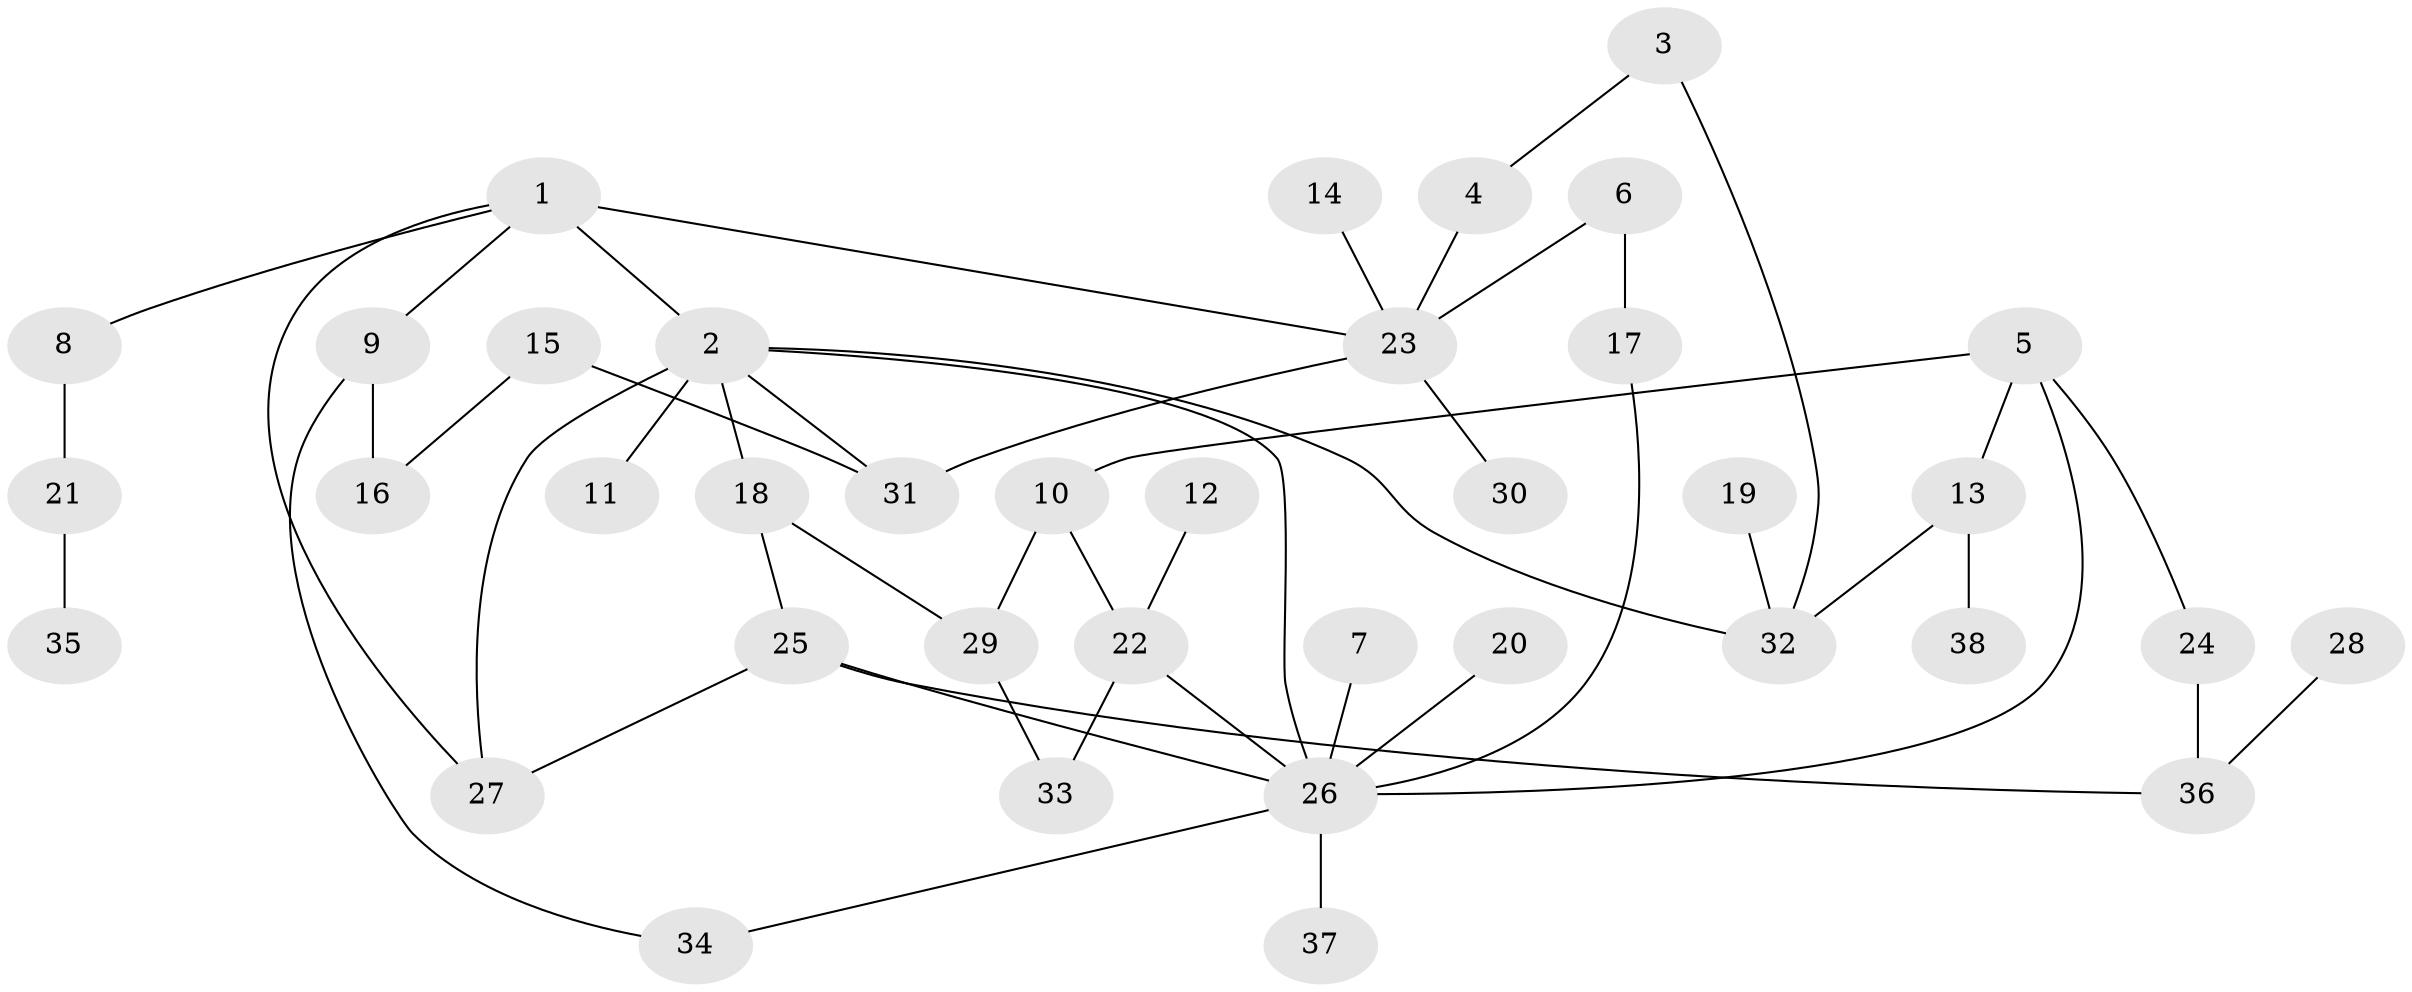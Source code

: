 // original degree distribution, {7: 0.013333333333333334, 4: 0.10666666666666667, 10: 0.013333333333333334, 5: 0.02666666666666667, 6: 0.013333333333333334, 3: 0.16, 1: 0.30666666666666664, 2: 0.36}
// Generated by graph-tools (version 1.1) at 2025/49/03/09/25 03:49:22]
// undirected, 38 vertices, 50 edges
graph export_dot {
graph [start="1"]
  node [color=gray90,style=filled];
  1;
  2;
  3;
  4;
  5;
  6;
  7;
  8;
  9;
  10;
  11;
  12;
  13;
  14;
  15;
  16;
  17;
  18;
  19;
  20;
  21;
  22;
  23;
  24;
  25;
  26;
  27;
  28;
  29;
  30;
  31;
  32;
  33;
  34;
  35;
  36;
  37;
  38;
  1 -- 2 [weight=2.0];
  1 -- 8 [weight=1.0];
  1 -- 9 [weight=1.0];
  1 -- 23 [weight=1.0];
  1 -- 27 [weight=1.0];
  2 -- 11 [weight=1.0];
  2 -- 18 [weight=1.0];
  2 -- 26 [weight=1.0];
  2 -- 27 [weight=1.0];
  2 -- 31 [weight=1.0];
  2 -- 32 [weight=1.0];
  3 -- 4 [weight=1.0];
  3 -- 32 [weight=1.0];
  4 -- 23 [weight=1.0];
  5 -- 10 [weight=1.0];
  5 -- 13 [weight=1.0];
  5 -- 24 [weight=1.0];
  5 -- 26 [weight=1.0];
  6 -- 17 [weight=1.0];
  6 -- 23 [weight=1.0];
  7 -- 26 [weight=1.0];
  8 -- 21 [weight=1.0];
  9 -- 16 [weight=1.0];
  9 -- 34 [weight=1.0];
  10 -- 22 [weight=1.0];
  10 -- 29 [weight=1.0];
  12 -- 22 [weight=1.0];
  13 -- 32 [weight=1.0];
  13 -- 38 [weight=1.0];
  14 -- 23 [weight=1.0];
  15 -- 16 [weight=1.0];
  15 -- 31 [weight=1.0];
  17 -- 26 [weight=1.0];
  18 -- 25 [weight=1.0];
  18 -- 29 [weight=1.0];
  19 -- 32 [weight=1.0];
  20 -- 26 [weight=1.0];
  21 -- 35 [weight=1.0];
  22 -- 26 [weight=1.0];
  22 -- 33 [weight=1.0];
  23 -- 30 [weight=1.0];
  23 -- 31 [weight=1.0];
  24 -- 36 [weight=1.0];
  25 -- 26 [weight=1.0];
  25 -- 27 [weight=1.0];
  25 -- 36 [weight=1.0];
  26 -- 34 [weight=1.0];
  26 -- 37 [weight=1.0];
  28 -- 36 [weight=1.0];
  29 -- 33 [weight=1.0];
}
